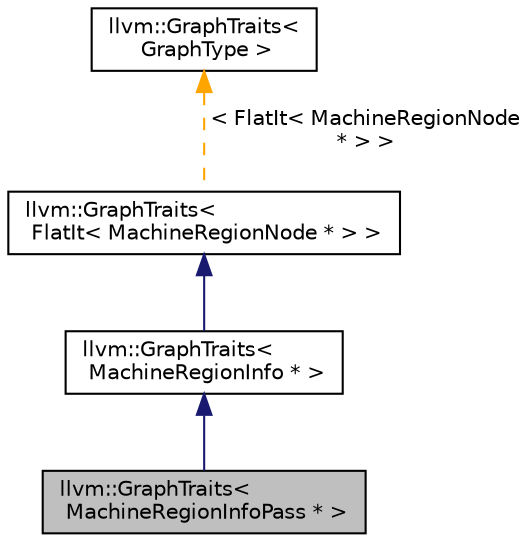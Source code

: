 digraph "llvm::GraphTraits&lt; MachineRegionInfoPass * &gt;"
{
 // LATEX_PDF_SIZE
  bgcolor="transparent";
  edge [fontname="Helvetica",fontsize="10",labelfontname="Helvetica",labelfontsize="10"];
  node [fontname="Helvetica",fontsize="10",shape="box"];
  Node1 [label="llvm::GraphTraits\<\l MachineRegionInfoPass * \>",height=0.2,width=0.4,color="black", fillcolor="grey75", style="filled", fontcolor="black",tooltip=" "];
  Node2 -> Node1 [dir="back",color="midnightblue",fontsize="10",style="solid",fontname="Helvetica"];
  Node2 [label="llvm::GraphTraits\<\l MachineRegionInfo * \>",height=0.2,width=0.4,color="black",URL="$structllvm_1_1GraphTraits_3_01MachineRegionInfo_01_5_01_4.html",tooltip=" "];
  Node3 -> Node2 [dir="back",color="midnightblue",fontsize="10",style="solid",fontname="Helvetica"];
  Node3 [label="llvm::GraphTraits\<\l FlatIt\< MachineRegionNode * \> \>",height=0.2,width=0.4,color="black",URL="$structllvm_1_1GraphTraits.html",tooltip=" "];
  Node4 -> Node3 [dir="back",color="orange",fontsize="10",style="dashed",label=" \< FlatIt\< MachineRegionNode\l * \> \>" ,fontname="Helvetica"];
  Node4 [label="llvm::GraphTraits\<\l GraphType \>",height=0.2,width=0.4,color="black",URL="$structllvm_1_1GraphTraits.html",tooltip=" "];
}
